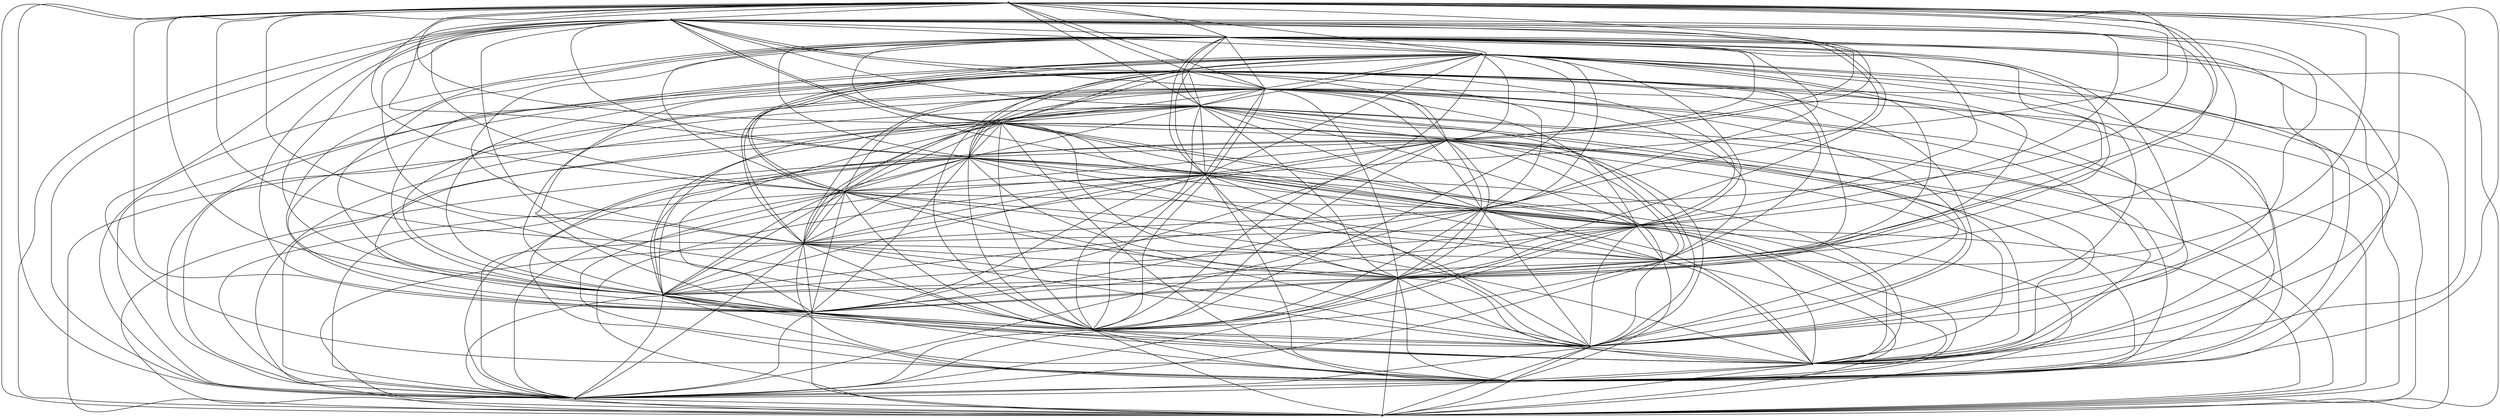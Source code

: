 graph {
  node [shape=point,comment="{\"directed\":false,\"doi\":\"10.4230/LIPIcs.GD.2024.16\",\"figure\":\"7 (3)\"}"]

  v0 [pos="939.0999149864318,1431.4577864021132"]
  v1 [pos="455.0076481675847,1401.008678465535"]
  v2 [pos="499.50124385740406,1288.6567562666714"]
  v3 [pos="499.5012438574041,1574.2562733154668"]
  v4 [pos="541.1986513037216,1618.649613640486"]
  v5 [pos="455.0076481675847,1461.9067671775874"]
  v6 [pos="541.1986513037216,1244.2635431027568"]
  v7 [pos="909.04135840047,1314.4165441555697"]
  v8 [pos="909.04135840047,1548.496612587673"]
  v9 [pos="592.6285141039139,1651.280806128904"]
  v10 [pos="711.3543115814496,1673.9247654762094"]
  v11 [pos="650.5604754630933,1192.8145417379137"]
  v12 [pos="931.4652387605888,1371.0374419593654"]
  v13 [pos="470.1557870175511,1520.8917170736472"]
  v14 [pos="931.4652387605888,1491.8757147838774"]
  v15 [pos="650.5604754630933,1670.101031066313"]
  v16 [pos="711.3543115814496,1188.9908073280174"]
  v17 [pos="470.1557870175511,1342.0214396695956"]
  v18 [pos="592.6285141039139,1211.632350614339"]
  v19 [pos="873.2374297229202,1597.765818300556"]
  v20 [pos="771.187660277574,1200.4013547108982"]
  v21 [pos="826.3038538352089,1226.330775513092"]
  v22 [pos="873.2374297229202,1265.1497545036707"]
  v23 [pos="771.187660277574,1662.5119291934489"]
  v24 [pos="826.3038538352089,1636.5825083912553"]

  v0 -- v1 [id="-1",pos="939.0999149864318,1431.4577864021132 455.0076481675847,1401.008678465535 455.0076481675847,1401.008678465535 455.0076481675847,1401.008678465535"]
  v1 -- v22 [id="-2",pos="455.0076481675847,1401.008678465535 873.2374297229202,1265.1497545036707 873.2374297229202,1265.1497545036707 873.2374297229202,1265.1497545036707"]
  v5 -- v20 [id="-3",pos="455.0076481675847,1461.9067671775874 771.187660277574,1200.4013547108982 771.187660277574,1200.4013547108982 771.187660277574,1200.4013547108982"]
  v5 -- v21 [id="-4",pos="455.0076481675847,1461.9067671775874 826.3038538352089,1226.330775513092 826.3038538352089,1226.330775513092 826.3038538352089,1226.330775513092"]
  v5 -- v16 [id="-5",pos="455.0076481675847,1461.9067671775874 711.3543115814496,1188.9908073280174 711.3543115814496,1188.9908073280174 711.3543115814496,1188.9908073280174"]
  v1 -- v13 [id="-6",pos="455.0076481675847,1401.008678465535 470.1557870175511,1520.8917170736472 470.1557870175511,1520.8917170736472 470.1557870175511,1520.8917170736472"]
  v1 -- v16 [id="-7",pos="455.0076481675847,1401.008678465535 711.3543115814496,1188.9908073280174 711.3543115814496,1188.9908073280174 711.3543115814496,1188.9908073280174"]
  v1 -- v20 [id="-8",pos="455.0076481675847,1401.008678465535 771.187660277574,1200.4013547108982 771.187660277574,1200.4013547108982 771.187660277574,1200.4013547108982"]
  v1 -- v21 [id="-9",pos="455.0076481675847,1401.008678465535 826.3038538352089,1226.330775513092 826.3038538352089,1226.330775513092 826.3038538352089,1226.330775513092"]
  v5 -- v17 [id="-10",pos="455.0076481675847,1461.9067671775874 470.1557870175511,1342.0214396695956 470.1557870175511,1342.0214396695956 470.1557870175511,1342.0214396695956"]
  v5 -- v3 [id="-11",pos="455.0076481675847,1461.9067671775874 499.5012438574041,1574.2562733154668 499.5012438574041,1574.2562733154668 499.5012438574041,1574.2562733154668"]
  v5 -- v9 [id="-12",pos="455.0076481675847,1461.9067671775874 592.6285141039139,1651.280806128904 592.6285141039139,1651.280806128904 592.6285141039139,1651.280806128904"]
  v5 -- v24 [id="-13",pos="455.0076481675847,1461.9067671775874 826.3038538352089,1636.5825083912553 826.3038538352089,1636.5825083912553 826.3038538352089,1636.5825083912553"]
  v5 -- v7 [id="-14",pos="455.0076481675847,1461.9067671775874 909.04135840047,1314.4165441555697 909.04135840047,1314.4165441555697 909.04135840047,1314.4165441555697"]
  v5 -- v10 [id="-15",pos="455.0076481675847,1461.9067671775874 711.3543115814496,1673.9247654762094 711.3543115814496,1673.9247654762094 711.3543115814496,1673.9247654762094"]
  v5 -- v23 [id="-16",pos="455.0076481675847,1461.9067671775874 771.187660277574,1662.5119291934489 771.187660277574,1662.5119291934489 771.187660277574,1662.5119291934489"]
  v5 -- v15 [id="-17",pos="455.0076481675847,1461.9067671775874 650.5604754630933,1670.101031066313 650.5604754630933,1670.101031066313 650.5604754630933,1670.101031066313"]
  v5 -- v8 [id="-18",pos="455.0076481675847,1461.9067671775874 909.04135840047,1548.496612587673 909.04135840047,1548.496612587673 909.04135840047,1548.496612587673"]
  v5 -- v6 [id="-19",pos="455.0076481675847,1461.9067671775874 541.1986513037216,1244.2635431027568 541.1986513037216,1244.2635431027568 541.1986513037216,1244.2635431027568"]
  v5 -- v14 [id="-20",pos="455.0076481675847,1461.9067671775874 931.4652387605888,1491.8757147838774 931.4652387605888,1491.8757147838774 931.4652387605888,1491.8757147838774"]
  v5 -- v4 [id="-21",pos="455.0076481675847,1461.9067671775874 541.1986513037216,1618.649613640486 541.1986513037216,1618.649613640486 541.1986513037216,1618.649613640486"]
  v5 -- v2 [id="-22",pos="455.0076481675847,1461.9067671775874 499.50124385740406,1288.6567562666714 499.50124385740406,1288.6567562666714 499.50124385740406,1288.6567562666714"]
  v5 -- v12 [id="-23",pos="455.0076481675847,1461.9067671775874 931.4652387605888,1371.0374419593654 931.4652387605888,1371.0374419593654 931.4652387605888,1371.0374419593654"]
  v5 -- v19 [id="-24",pos="455.0076481675847,1461.9067671775874 873.2374297229202,1597.765818300556 873.2374297229202,1597.765818300556 873.2374297229202,1597.765818300556"]
  v5 -- v13 [id="-25",pos="455.0076481675847,1461.9067671775874 470.1557870175511,1520.8917170736472 470.1557870175511,1520.8917170736472 470.1557870175511,1520.8917170736472"]
  v5 -- v1 [id="-26",pos="455.0076481675847,1461.9067671775874 455.0076481675847,1401.008678465535 455.0076481675847,1401.008678465535 455.0076481675847,1401.008678465535"]
  v5 -- v0 [id="-27",pos="455.0076481675847,1461.9067671775874 939.0999149864318,1431.4577864021132 939.0999149864318,1431.4577864021132 939.0999149864318,1431.4577864021132"]
  v5 -- v18 [id="-28",pos="455.0076481675847,1461.9067671775874 592.6285141039139,1211.632350614339 592.6285141039139,1211.632350614339 592.6285141039139,1211.632350614339"]
  v5 -- v22 [id="-29",pos="455.0076481675847,1461.9067671775874 873.2374297229202,1265.1497545036707 873.2374297229202,1265.1497545036707 873.2374297229202,1265.1497545036707"]
  v1 -- v4 [id="-30",pos="455.0076481675847,1401.008678465535 541.1986513037216,1618.649613640486 541.1986513037216,1618.649613640486 541.1986513037216,1618.649613640486"]
  v1 -- v2 [id="-32",pos="455.0076481675847,1401.008678465535 499.50124385740406,1288.6567562666714 499.50124385740406,1288.6567562666714 499.50124385740406,1288.6567562666714"]
  v1 -- v24 [id="-33",pos="455.0076481675847,1401.008678465535 826.3038538352089,1636.5825083912553 826.3038538352089,1636.5825083912553 826.3038538352089,1636.5825083912553"]
  v1 -- v6 [id="-34",pos="455.0076481675847,1401.008678465535 541.1986513037216,1244.2635431027568 541.1986513037216,1244.2635431027568 541.1986513037216,1244.2635431027568"]
  v1 -- v15 [id="-35",pos="455.0076481675847,1401.008678465535 650.5604754630933,1670.101031066313 650.5604754630933,1670.101031066313 650.5604754630933,1670.101031066313"]
  v1 -- v7 [id="-37",pos="455.0076481675847,1401.008678465535 909.04135840047,1314.4165441555697 909.04135840047,1314.4165441555697 909.04135840047,1314.4165441555697"]
  v1 -- v12 [id="-38",pos="455.0076481675847,1401.008678465535 931.4652387605888,1371.0374419593654 931.4652387605888,1371.0374419593654 931.4652387605888,1371.0374419593654"]
  v1 -- v23 [id="-39",pos="455.0076481675847,1401.008678465535 771.187660277574,1662.5119291934489 771.187660277574,1662.5119291934489 771.187660277574,1662.5119291934489"]
  v1 -- v8 [id="-40",pos="455.0076481675847,1401.008678465535 909.04135840047,1548.496612587673 909.04135840047,1548.496612587673 909.04135840047,1548.496612587673"]
  v1 -- v9 [id="-41",pos="455.0076481675847,1401.008678465535 592.6285141039139,1651.280806128904 592.6285141039139,1651.280806128904 592.6285141039139,1651.280806128904"]
  v1 -- v10 [id="-42",pos="455.0076481675847,1401.008678465535 711.3543115814496,1673.9247654762094 711.3543115814496,1673.9247654762094 711.3543115814496,1673.9247654762094"]
  v1 -- v3 [id="-43",pos="455.0076481675847,1401.008678465535 499.5012438574041,1574.2562733154668 499.5012438574041,1574.2562733154668 499.5012438574041,1574.2562733154668"]
  v1 -- v17 [id="-44",pos="455.0076481675847,1401.008678465535 470.1557870175511,1342.0214396695956 470.1557870175511,1342.0214396695956 470.1557870175511,1342.0214396695956"]
  v1 -- v18 [id="-45",pos="455.0076481675847,1401.008678465535 592.6285141039139,1211.632350614339 592.6285141039139,1211.632350614339 592.6285141039139,1211.632350614339"]
  v1 -- v19 [id="-46",pos="455.0076481675847,1401.008678465535 873.2374297229202,1597.765818300556 873.2374297229202,1597.765818300556 873.2374297229202,1597.765818300556"]
  v1 -- v14 [id="-47",pos="455.0076481675847,1401.008678465535 931.4652387605888,1491.8757147838774 931.4652387605888,1491.8757147838774 931.4652387605888,1491.8757147838774"]
  v5 -- v11 [id="-48",pos="455.0076481675847,1461.9067671775874 650.5604754630933,1192.8145417379137 650.5604754630933,1192.8145417379137 650.5604754630933,1192.8145417379137"]
  v1 -- v11 [id="-49",pos="455.0076481675847,1401.008678465535 650.5604754630933,1192.8145417379137 650.5604754630933,1192.8145417379137 650.5604754630933,1192.8145417379137"]
  v13 -- v21 [id="-50",pos="470.1557870175511,1520.8917170736472 826.3038538352089,1226.330775513092 826.3038538352089,1226.330775513092 826.3038538352089,1226.330775513092"]
  v13 -- v22 [id="-51",pos="470.1557870175511,1520.8917170736472 873.2374297229202,1265.1497545036707 873.2374297229202,1265.1497545036707 873.2374297229202,1265.1497545036707"]
  v17 -- v21 [id="-52",pos="470.1557870175511,1342.0214396695956 826.3038538352089,1226.330775513092 826.3038538352089,1226.330775513092 826.3038538352089,1226.330775513092"]
  v17 -- v22 [id="-53",pos="470.1557870175511,1342.0214396695956 873.2374297229202,1265.1497545036707 873.2374297229202,1265.1497545036707 873.2374297229202,1265.1497545036707"]
  v13 -- v20 [id="-54",pos="470.1557870175511,1520.8917170736472 771.187660277574,1200.4013547108982 771.187660277574,1200.4013547108982 771.187660277574,1200.4013547108982"]
  v13 -- v18 [id="-55",pos="470.1557870175511,1520.8917170736472 592.6285141039139,1211.632350614339 592.6285141039139,1211.632350614339 592.6285141039139,1211.632350614339"]
  v13 -- v17 [id="-56",pos="470.1557870175511,1520.8917170736472 470.1557870175511,1342.0214396695956 470.1557870175511,1342.0214396695956 470.1557870175511,1342.0214396695956"]
  v13 -- v8 [id="-57",pos="470.1557870175511,1520.8917170736472 909.04135840047,1548.496612587673 909.04135840047,1548.496612587673 909.04135840047,1548.496612587673"]
  v13 -- v15 [id="-58",pos="470.1557870175511,1520.8917170736472 650.5604754630933,1670.101031066313 650.5604754630933,1670.101031066313 650.5604754630933,1670.101031066313"]
  v13 -- v14 [id="-59",pos="470.1557870175511,1520.8917170736472 931.4652387605888,1491.8757147838774 931.4652387605888,1491.8757147838774 931.4652387605888,1491.8757147838774"]
  v13 -- v0 [id="-61",pos="470.1557870175511,1520.8917170736472 939.0999149864318,1431.4577864021132 939.0999149864318,1431.4577864021132 939.0999149864318,1431.4577864021132"]
  v13 -- v9 [id="-62",pos="470.1557870175511,1520.8917170736472 592.6285141039139,1651.280806128904 592.6285141039139,1651.280806128904 592.6285141039139,1651.280806128904"]
  v13 -- v16 [id="-63",pos="470.1557870175511,1520.8917170736472 711.3543115814496,1188.9908073280174 711.3543115814496,1188.9908073280174 711.3543115814496,1188.9908073280174"]
  v13 -- v3 [id="-64",pos="470.1557870175511,1520.8917170736472 499.5012438574041,1574.2562733154668 499.5012438574041,1574.2562733154668 499.5012438574041,1574.2562733154668"]
  v13 -- v23 [id="-65",pos="470.1557870175511,1520.8917170736472 771.187660277574,1662.5119291934489 771.187660277574,1662.5119291934489 771.187660277574,1662.5119291934489"]
  v13 -- v10 [id="-66",pos="470.1557870175511,1520.8917170736472 711.3543115814496,1673.9247654762094 711.3543115814496,1673.9247654762094 711.3543115814496,1673.9247654762094"]
  v13 -- v19 [id="-67",pos="470.1557870175511,1520.8917170736472 873.2374297229202,1597.765818300556 873.2374297229202,1597.765818300556 873.2374297229202,1597.765818300556"]
  v13 -- v4 [id="-68",pos="470.1557870175511,1520.8917170736472 541.1986513037216,1618.649613640486 541.1986513037216,1618.649613640486 541.1986513037216,1618.649613640486"]
  v13 -- v24 [id="-69",pos="470.1557870175511,1520.8917170736472 826.3038538352089,1636.5825083912553 826.3038538352089,1636.5825083912553 826.3038538352089,1636.5825083912553"]
  v13 -- v6 [id="-70",pos="470.1557870175511,1520.8917170736472 541.1986513037216,1244.2635431027568 541.1986513037216,1244.2635431027568 541.1986513037216,1244.2635431027568"]
  v13 -- v12 [id="-71",pos="470.1557870175511,1520.8917170736472 931.4652387605888,1371.0374419593654 931.4652387605888,1371.0374419593654 931.4652387605888,1371.0374419593654"]
  v13 -- v7 [id="-72",pos="470.1557870175511,1520.8917170736472 909.04135840047,1314.4165441555697 909.04135840047,1314.4165441555697 909.04135840047,1314.4165441555697"]
  v13 -- v2 [id="-73",pos="470.1557870175511,1520.8917170736472 499.50124385740406,1288.6567562666714 499.50124385740406,1288.6567562666714 499.50124385740406,1288.6567562666714"]
  v17 -- v0 [id="-74",pos="470.1557870175511,1342.0214396695956 939.0999149864318,1431.4577864021132 939.0999149864318,1431.4577864021132 939.0999149864318,1431.4577864021132"]
  v17 -- v8 [id="-76",pos="470.1557870175511,1342.0214396695956 909.04135840047,1548.496612587673 909.04135840047,1548.496612587673 909.04135840047,1548.496612587673"]
  v17 -- v14 [id="-77",pos="470.1557870175511,1342.0214396695956 931.4652387605888,1491.8757147838774 931.4652387605888,1491.8757147838774 931.4652387605888,1491.8757147838774"]
  v17 -- v18 [id="-78",pos="470.1557870175511,1342.0214396695956 592.6285141039139,1211.632350614339 592.6285141039139,1211.632350614339 592.6285141039139,1211.632350614339"]
  v17 -- v24 [id="-79",pos="470.1557870175511,1342.0214396695956 826.3038538352089,1636.5825083912553 826.3038538352089,1636.5825083912553 826.3038538352089,1636.5825083912553"]
  v17 -- v9 [id="-80",pos="470.1557870175511,1342.0214396695956 592.6285141039139,1651.280806128904 592.6285141039139,1651.280806128904 592.6285141039139,1651.280806128904"]
  v17 -- v19 [id="-81",pos="470.1557870175511,1342.0214396695956 873.2374297229202,1597.765818300556 873.2374297229202,1597.765818300556 873.2374297229202,1597.765818300556"]
  v17 -- v23 [id="-82",pos="470.1557870175511,1342.0214396695956 771.187660277574,1662.5119291934489 771.187660277574,1662.5119291934489 771.187660277574,1662.5119291934489"]
  v17 -- v16 [id="-83",pos="470.1557870175511,1342.0214396695956 711.3543115814496,1188.9908073280174 711.3543115814496,1188.9908073280174 711.3543115814496,1188.9908073280174"]
  v17 -- v6 [id="-84",pos="470.1557870175511,1342.0214396695956 541.1986513037216,1244.2635431027568 541.1986513037216,1244.2635431027568 541.1986513037216,1244.2635431027568"]
  v17 -- v2 [id="-85",pos="470.1557870175511,1342.0214396695956 499.50124385740406,1288.6567562666714 499.50124385740406,1288.6567562666714 499.50124385740406,1288.6567562666714"]
  v17 -- v12 [id="-86",pos="470.1557870175511,1342.0214396695956 931.4652387605888,1371.0374419593654 931.4652387605888,1371.0374419593654 931.4652387605888,1371.0374419593654"]
  v17 -- v20 [id="-87",pos="470.1557870175511,1342.0214396695956 771.187660277574,1200.4013547108982 771.187660277574,1200.4013547108982 771.187660277574,1200.4013547108982"]
  v17 -- v10 [id="-88",pos="470.1557870175511,1342.0214396695956 711.3543115814496,1673.9247654762094 711.3543115814496,1673.9247654762094 711.3543115814496,1673.9247654762094"]
  v17 -- v15 [id="-89",pos="470.1557870175511,1342.0214396695956 650.5604754630933,1670.101031066313 650.5604754630933,1670.101031066313 650.5604754630933,1670.101031066313"]
  v17 -- v3 [id="-92",pos="470.1557870175511,1342.0214396695956 499.5012438574041,1574.2562733154668 499.5012438574041,1574.2562733154668 499.5012438574041,1574.2562733154668"]
  v13 -- v11 [id="-94",pos="470.1557870175511,1520.8917170736472 650.5604754630933,1192.8145417379137 650.5604754630933,1192.8145417379137 650.5604754630933,1192.8145417379137"]
  v17 -- v11 [id="-95",pos="470.1557870175511,1342.0214396695956 650.5604754630933,1192.8145417379137 650.5604754630933,1192.8145417379137 650.5604754630933,1192.8145417379137"]
  v17 -- v4 [id="-96",pos="470.1557870175511,1342.0214396695956 541.1986513037216,1618.649613640486 541.1986513037216,1618.649613640486 541.1986513037216,1618.649613640486"]
  v17 -- v7 [id="-97",pos="470.1557870175511,1342.0214396695956 909.04135840047,1314.4165441555697 909.04135840047,1314.4165441555697 909.04135840047,1314.4165441555697"]
  v3 -- v22 [id="-98",pos="499.5012438574041,1574.2562733154668 873.2374297229202,1265.1497545036707 873.2374297229202,1265.1497545036707 873.2374297229202,1265.1497545036707"]
  v2 -- v22 [id="-99",pos="499.50124385740406,1288.6567562666714 873.2374297229202,1265.1497545036707 873.2374297229202,1265.1497545036707 873.2374297229202,1265.1497545036707"]
  v3 -- v20 [id="-100",pos="499.5012438574041,1574.2562733154668 771.187660277574,1200.4013547108982 771.187660277574,1200.4013547108982 771.187660277574,1200.4013547108982"]
  v3 -- v21 [id="-101",pos="499.5012438574041,1574.2562733154668 826.3038538352089,1226.330775513092 826.3038538352089,1226.330775513092 826.3038538352089,1226.330775513092"]
  v2 -- v20 [id="-102",pos="499.50124385740406,1288.6567562666714 771.187660277574,1200.4013547108982 771.187660277574,1200.4013547108982 771.187660277574,1200.4013547108982"]
  v2 -- v21 [id="-103",pos="499.50124385740406,1288.6567562666714 826.3038538352089,1226.330775513092 826.3038538352089,1226.330775513092 826.3038538352089,1226.330775513092"]
  v2 -- v7 [id="-106",pos="499.50124385740406,1288.6567562666714 909.04135840047,1314.4165441555697 909.04135840047,1314.4165441555697 909.04135840047,1314.4165441555697"]
  v3 -- v15 [id="-108",pos="499.5012438574041,1574.2562733154668 650.5604754630933,1670.101031066313 650.5604754630933,1670.101031066313 650.5604754630933,1670.101031066313"]
  v3 -- v16 [id="-110",pos="499.5012438574041,1574.2562733154668 711.3543115814496,1188.9908073280174 711.3543115814496,1188.9908073280174 711.3543115814496,1188.9908073280174"]
  v3 -- v23 [id="-111",pos="499.5012438574041,1574.2562733154668 771.187660277574,1662.5119291934489 771.187660277574,1662.5119291934489 771.187660277574,1662.5119291934489"]
  v3 -- v14 [id="-112",pos="499.5012438574041,1574.2562733154668 931.4652387605888,1491.8757147838774 931.4652387605888,1491.8757147838774 931.4652387605888,1491.8757147838774"]
  v3 -- v24 [id="-113",pos="499.5012438574041,1574.2562733154668 826.3038538352089,1636.5825083912553 826.3038538352089,1636.5825083912553 826.3038538352089,1636.5825083912553"]
  v3 -- v12 [id="-114",pos="499.5012438574041,1574.2562733154668 931.4652387605888,1371.0374419593654 931.4652387605888,1371.0374419593654 931.4652387605888,1371.0374419593654"]
  v3 -- v19 [id="-116",pos="499.5012438574041,1574.2562733154668 873.2374297229202,1597.765818300556 873.2374297229202,1597.765818300556 873.2374297229202,1597.765818300556"]
  v3 -- v2 [id="-117",pos="499.5012438574041,1574.2562733154668 499.50124385740406,1288.6567562666714 499.50124385740406,1288.6567562666714 499.50124385740406,1288.6567562666714"]
  v3 -- v8 [id="-118",pos="499.5012438574041,1574.2562733154668 909.04135840047,1548.496612587673 909.04135840047,1548.496612587673 909.04135840047,1548.496612587673"]
  v3 -- v6 [id="-119",pos="499.5012438574041,1574.2562733154668 541.1986513037216,1244.2635431027568 541.1986513037216,1244.2635431027568 541.1986513037216,1244.2635431027568"]
  v3 -- v4 [id="-120",pos="499.5012438574041,1574.2562733154668 541.1986513037216,1618.649613640486 541.1986513037216,1618.649613640486 541.1986513037216,1618.649613640486"]
  v3 -- v10 [id="-121",pos="499.5012438574041,1574.2562733154668 711.3543115814496,1673.9247654762094 711.3543115814496,1673.9247654762094 711.3543115814496,1673.9247654762094"]
  v3 -- v9 [id="-122",pos="499.5012438574041,1574.2562733154668 592.6285141039139,1651.280806128904 592.6285141039139,1651.280806128904 592.6285141039139,1651.280806128904"]
  v3 -- v7 [id="-123",pos="499.5012438574041,1574.2562733154668 909.04135840047,1314.4165441555697 909.04135840047,1314.4165441555697 909.04135840047,1314.4165441555697"]
  v3 -- v18 [id="-124",pos="499.5012438574041,1574.2562733154668 592.6285141039139,1211.632350614339 592.6285141039139,1211.632350614339 592.6285141039139,1211.632350614339"]
  v3 -- v0 [id="-125",pos="499.5012438574041,1574.2562733154668 939.0999149864318,1431.4577864021132 939.0999149864318,1431.4577864021132 939.0999149864318,1431.4577864021132"]
  v2 -- v4 [id="-127",pos="499.50124385740406,1288.6567562666714 541.1986513037216,1618.649613640486 541.1986513037216,1618.649613640486 541.1986513037216,1618.649613640486"]
  v2 -- v16 [id="-129",pos="499.50124385740406,1288.6567562666714 711.3543115814496,1188.9908073280174 711.3543115814496,1188.9908073280174 711.3543115814496,1188.9908073280174"]
  v2 -- v10 [id="-131",pos="499.50124385740406,1288.6567562666714 711.3543115814496,1673.9247654762094 711.3543115814496,1673.9247654762094 711.3543115814496,1673.9247654762094"]
  v2 -- v9 [id="-132",pos="499.50124385740406,1288.6567562666714 592.6285141039139,1651.280806128904 592.6285141039139,1651.280806128904 592.6285141039139,1651.280806128904"]
  v2 -- v19 [id="-133",pos="499.50124385740406,1288.6567562666714 873.2374297229202,1597.765818300556 873.2374297229202,1597.765818300556 873.2374297229202,1597.765818300556"]
  v2 -- v0 [id="-135",pos="499.50124385740406,1288.6567562666714 939.0999149864318,1431.4577864021132 939.0999149864318,1431.4577864021132 939.0999149864318,1431.4577864021132"]
  v2 -- v18 [id="-136",pos="499.50124385740406,1288.6567562666714 592.6285141039139,1211.632350614339 592.6285141039139,1211.632350614339 592.6285141039139,1211.632350614339"]
  v2 -- v6 [id="-137",pos="499.50124385740406,1288.6567562666714 541.1986513037216,1244.2635431027568 541.1986513037216,1244.2635431027568 541.1986513037216,1244.2635431027568"]
  v2 -- v24 [id="-138",pos="499.50124385740406,1288.6567562666714 826.3038538352089,1636.5825083912553 826.3038538352089,1636.5825083912553 826.3038538352089,1636.5825083912553"]
  v2 -- v14 [id="-139",pos="499.50124385740406,1288.6567562666714 931.4652387605888,1491.8757147838774 931.4652387605888,1491.8757147838774 931.4652387605888,1491.8757147838774"]
  v2 -- v12 [id="-140",pos="499.50124385740406,1288.6567562666714 931.4652387605888,1371.0374419593654 931.4652387605888,1371.0374419593654 931.4652387605888,1371.0374419593654"]
  v2 -- v8 [id="-141",pos="499.50124385740406,1288.6567562666714 909.04135840047,1548.496612587673 909.04135840047,1548.496612587673 909.04135840047,1548.496612587673"]
  v2 -- v23 [id="-142",pos="499.50124385740406,1288.6567562666714 771.187660277574,1662.5119291934489 771.187660277574,1662.5119291934489 771.187660277574,1662.5119291934489"]
  v3 -- v11 [id="-143",pos="499.5012438574041,1574.2562733154668 650.5604754630933,1192.8145417379137 650.5604754630933,1192.8145417379137 650.5604754630933,1192.8145417379137"]
  v2 -- v11 [id="-144",pos="499.50124385740406,1288.6567562666714 650.5604754630933,1192.8145417379137 650.5604754630933,1192.8145417379137 650.5604754630933,1192.8145417379137"]
  v2 -- v15 [id="-145",pos="499.50124385740406,1288.6567562666714 650.5604754630933,1670.101031066313 650.5604754630933,1670.101031066313 650.5604754630933,1670.101031066313"]
  v4 -- v21 [id="-146",pos="541.1986513037216,1618.649613640486 826.3038538352089,1226.330775513092 826.3038538352089,1226.330775513092 826.3038538352089,1226.330775513092"]
  v4 -- v22 [id="-147",pos="541.1986513037216,1618.649613640486 873.2374297229202,1265.1497545036707 873.2374297229202,1265.1497545036707 873.2374297229202,1265.1497545036707"]
  v4 -- v20 [id="-148",pos="541.1986513037216,1618.649613640486 771.187660277574,1200.4013547108982 771.187660277574,1200.4013547108982 771.187660277574,1200.4013547108982"]
  v4 -- v16 [id="-149",pos="541.1986513037216,1618.649613640486 711.3543115814496,1188.9908073280174 711.3543115814496,1188.9908073280174 711.3543115814496,1188.9908073280174"]
  v6 -- v21 [id="-151",pos="541.1986513037216,1244.2635431027568 826.3038538352089,1226.330775513092 826.3038538352089,1226.330775513092 826.3038538352089,1226.330775513092"]
  v6 -- v22 [id="-152",pos="541.1986513037216,1244.2635431027568 873.2374297229202,1265.1497545036707 873.2374297229202,1265.1497545036707 873.2374297229202,1265.1497545036707"]
  v6 -- v23 [id="-153",pos="541.1986513037216,1244.2635431027568 771.187660277574,1662.5119291934489 771.187660277574,1662.5119291934489 771.187660277574,1662.5119291934489"]
  v6 -- v24 [id="-154",pos="541.1986513037216,1244.2635431027568 826.3038538352089,1636.5825083912553 826.3038538352089,1636.5825083912553 826.3038538352089,1636.5825083912553"]
  v6 -- v20 [id="-155",pos="541.1986513037216,1244.2635431027568 771.187660277574,1200.4013547108982 771.187660277574,1200.4013547108982 771.187660277574,1200.4013547108982"]
  v6 -- v16 [id="-156",pos="541.1986513037216,1244.2635431027568 711.3543115814496,1188.9908073280174 711.3543115814496,1188.9908073280174 711.3543115814496,1188.9908073280174"]
  v6 -- v10 [id="-157",pos="541.1986513037216,1244.2635431027568 711.3543115814496,1673.9247654762094 711.3543115814496,1673.9247654762094 711.3543115814496,1673.9247654762094"]
  v4 -- v6 [id="-160",pos="541.1986513037216,1618.649613640486 541.1986513037216,1244.2635431027568 541.1986513037216,1244.2635431027568 541.1986513037216,1244.2635431027568"]
  v4 -- v7 [id="-161",pos="541.1986513037216,1618.649613640486 909.04135840047,1314.4165441555697 909.04135840047,1314.4165441555697 909.04135840047,1314.4165441555697"]
  v4 -- v18 [id="-162",pos="541.1986513037216,1618.649613640486 592.6285141039139,1211.632350614339 592.6285141039139,1211.632350614339 592.6285141039139,1211.632350614339"]
  v4 -- v19 [id="-163",pos="541.1986513037216,1618.649613640486 873.2374297229202,1597.765818300556 873.2374297229202,1597.765818300556 873.2374297229202,1597.765818300556"]
  v4 -- v24 [id="-164",pos="541.1986513037216,1618.649613640486 826.3038538352089,1636.5825083912553 826.3038538352089,1636.5825083912553 826.3038538352089,1636.5825083912553"]
  v4 -- v9 [id="-166",pos="541.1986513037216,1618.649613640486 592.6285141039139,1651.280806128904 592.6285141039139,1651.280806128904 592.6285141039139,1651.280806128904"]
  v4 -- v8 [id="-167",pos="541.1986513037216,1618.649613640486 909.04135840047,1548.496612587673 909.04135840047,1548.496612587673 909.04135840047,1548.496612587673"]
  v4 -- v12 [id="-168",pos="541.1986513037216,1618.649613640486 931.4652387605888,1371.0374419593654 931.4652387605888,1371.0374419593654 931.4652387605888,1371.0374419593654"]
  v4 -- v11 [id="-170",pos="541.1986513037216,1618.649613640486 650.5604754630933,1192.8145417379137 650.5604754630933,1192.8145417379137 650.5604754630933,1192.8145417379137"]
  v4 -- v10 [id="-172",pos="541.1986513037216,1618.649613640486 711.3543115814496,1673.9247654762094 711.3543115814496,1673.9247654762094 711.3543115814496,1673.9247654762094"]
  v4 -- v14 [id="-173",pos="541.1986513037216,1618.649613640486 931.4652387605888,1491.8757147838774 931.4652387605888,1491.8757147838774 931.4652387605888,1491.8757147838774"]
  v4 -- v23 [id="-174",pos="541.1986513037216,1618.649613640486 771.187660277574,1662.5119291934489 771.187660277574,1662.5119291934489 771.187660277574,1662.5119291934489"]
  v4 -- v15 [id="-175",pos="541.1986513037216,1618.649613640486 650.5604754630933,1670.101031066313 650.5604754630933,1670.101031066313 650.5604754630933,1670.101031066313"]
  v4 -- v0 [id="-177",pos="541.1986513037216,1618.649613640486 939.0999149864318,1431.4577864021132 939.0999149864318,1431.4577864021132 939.0999149864318,1431.4577864021132"]
  v6 -- v7 [id="-180",pos="541.1986513037216,1244.2635431027568 909.04135840047,1314.4165441555697 909.04135840047,1314.4165441555697 909.04135840047,1314.4165441555697"]
  v6 -- v9 [id="-181",pos="541.1986513037216,1244.2635431027568 592.6285141039139,1651.280806128904 592.6285141039139,1651.280806128904 592.6285141039139,1651.280806128904"]
  v6 -- v18 [id="-183",pos="541.1986513037216,1244.2635431027568 592.6285141039139,1211.632350614339 592.6285141039139,1211.632350614339 592.6285141039139,1211.632350614339"]
  v6 -- v8 [id="-185",pos="541.1986513037216,1244.2635431027568 909.04135840047,1548.496612587673 909.04135840047,1548.496612587673 909.04135840047,1548.496612587673"]
  v6 -- v14 [id="-187",pos="541.1986513037216,1244.2635431027568 931.4652387605888,1491.8757147838774 931.4652387605888,1491.8757147838774 931.4652387605888,1491.8757147838774"]
  v6 -- v15 [id="-188",pos="541.1986513037216,1244.2635431027568 650.5604754630933,1670.101031066313 650.5604754630933,1670.101031066313 650.5604754630933,1670.101031066313"]
  v6 -- v12 [id="-189",pos="541.1986513037216,1244.2635431027568 931.4652387605888,1371.0374419593654 931.4652387605888,1371.0374419593654 931.4652387605888,1371.0374419593654"]
  v6 -- v11 [id="-190",pos="541.1986513037216,1244.2635431027568 650.5604754630933,1192.8145417379137 650.5604754630933,1192.8145417379137 650.5604754630933,1192.8145417379137"]
  v6 -- v0 [id="-191",pos="541.1986513037216,1244.2635431027568 939.0999149864318,1431.4577864021132 939.0999149864318,1431.4577864021132 939.0999149864318,1431.4577864021132"]
  v6 -- v19 [id="-193",pos="541.1986513037216,1244.2635431027568 873.2374297229202,1597.765818300556 873.2374297229202,1597.765818300556 873.2374297229202,1597.765818300556"]
  v9 -- v21 [id="-194",pos="592.6285141039139,1651.280806128904 826.3038538352089,1226.330775513092 826.3038538352089,1226.330775513092 826.3038538352089,1226.330775513092"]
  v9 -- v22 [id="-197",pos="592.6285141039139,1651.280806128904 873.2374297229202,1265.1497545036707 873.2374297229202,1265.1497545036707 873.2374297229202,1265.1497545036707"]
  v9 -- v20 [id="-198",pos="592.6285141039139,1651.280806128904 771.187660277574,1200.4013547108982 771.187660277574,1200.4013547108982 771.187660277574,1200.4013547108982"]
  v18 -- v21 [id="-199",pos="592.6285141039139,1211.632350614339 826.3038538352089,1226.330775513092 826.3038538352089,1226.330775513092 826.3038538352089,1226.330775513092"]
  v18 -- v22 [id="-200",pos="592.6285141039139,1211.632350614339 873.2374297229202,1265.1497545036707 873.2374297229202,1265.1497545036707 873.2374297229202,1265.1497545036707"]
  v18 -- v24 [id="-201",pos="592.6285141039139,1211.632350614339 826.3038538352089,1636.5825083912553 826.3038538352089,1636.5825083912553 826.3038538352089,1636.5825083912553"]
  v18 -- v23 [id="-202",pos="592.6285141039139,1211.632350614339 771.187660277574,1662.5119291934489 771.187660277574,1662.5119291934489 771.187660277574,1662.5119291934489"]
  v18 -- v20 [id="-203",pos="592.6285141039139,1211.632350614339 771.187660277574,1200.4013547108982 771.187660277574,1200.4013547108982 771.187660277574,1200.4013547108982"]
  v18 -- v19 [id="-206",pos="592.6285141039139,1211.632350614339 873.2374297229202,1597.765818300556 873.2374297229202,1597.765818300556 873.2374297229202,1597.765818300556"]
  v9 -- v14 [id="-209",pos="592.6285141039139,1651.280806128904 931.4652387605888,1491.8757147838774 931.4652387605888,1491.8757147838774 931.4652387605888,1491.8757147838774"]
  v9 -- v18 [id="-211",pos="592.6285141039139,1651.280806128904 592.6285141039139,1211.632350614339 592.6285141039139,1211.632350614339 592.6285141039139,1211.632350614339"]
  v9 -- v23 [id="-212",pos="592.6285141039139,1651.280806128904 771.187660277574,1662.5119291934489 771.187660277574,1662.5119291934489 771.187660277574,1662.5119291934489"]
  v9 -- v16 [id="-213",pos="592.6285141039139,1651.280806128904 711.3543115814496,1188.9908073280174 711.3543115814496,1188.9908073280174 711.3543115814496,1188.9908073280174"]
  v9 -- v19 [id="-214",pos="592.6285141039139,1651.280806128904 873.2374297229202,1597.765818300556 873.2374297229202,1597.765818300556 873.2374297229202,1597.765818300556"]
  v9 -- v24 [id="-215",pos="592.6285141039139,1651.280806128904 826.3038538352089,1636.5825083912553 826.3038538352089,1636.5825083912553 826.3038538352089,1636.5825083912553"]
  v9 -- v0 [id="-216",pos="592.6285141039139,1651.280806128904 939.0999149864318,1431.4577864021132 939.0999149864318,1431.4577864021132 939.0999149864318,1431.4577864021132"]
  v9 -- v10 [id="-217",pos="592.6285141039139,1651.280806128904 711.3543115814496,1673.9247654762094 711.3543115814496,1673.9247654762094 711.3543115814496,1673.9247654762094"]
  v9 -- v7 [id="-218",pos="592.6285141039139,1651.280806128904 909.04135840047,1314.4165441555697 909.04135840047,1314.4165441555697 909.04135840047,1314.4165441555697"]
  v9 -- v8 [id="-219",pos="592.6285141039139,1651.280806128904 909.04135840047,1548.496612587673 909.04135840047,1548.496612587673 909.04135840047,1548.496612587673"]
  v9 -- v12 [id="-221",pos="592.6285141039139,1651.280806128904 931.4652387605888,1371.0374419593654 931.4652387605888,1371.0374419593654 931.4652387605888,1371.0374419593654"]
  v18 -- v0 [id="-226",pos="592.6285141039139,1211.632350614339 939.0999149864318,1431.4577864021132 939.0999149864318,1431.4577864021132 939.0999149864318,1431.4577864021132"]
  v18 -- v12 [id="-227",pos="592.6285141039139,1211.632350614339 931.4652387605888,1371.0374419593654 931.4652387605888,1371.0374419593654 931.4652387605888,1371.0374419593654"]
  v18 -- v8 [id="-228",pos="592.6285141039139,1211.632350614339 909.04135840047,1548.496612587673 909.04135840047,1548.496612587673 909.04135840047,1548.496612587673"]
  v18 -- v14 [id="-230",pos="592.6285141039139,1211.632350614339 931.4652387605888,1491.8757147838774 931.4652387605888,1491.8757147838774 931.4652387605888,1491.8757147838774"]
  v18 -- v7 [id="-231",pos="592.6285141039139,1211.632350614339 909.04135840047,1314.4165441555697 909.04135840047,1314.4165441555697 909.04135840047,1314.4165441555697"]
  v18 -- v10 [id="-232",pos="592.6285141039139,1211.632350614339 711.3543115814496,1673.9247654762094 711.3543115814496,1673.9247654762094 711.3543115814496,1673.9247654762094"]
  v18 -- v16 [id="-233",pos="592.6285141039139,1211.632350614339 711.3543115814496,1188.9908073280174 711.3543115814496,1188.9908073280174 711.3543115814496,1188.9908073280174"]
  v9 -- v11 [id="-238",pos="592.6285141039139,1651.280806128904 650.5604754630933,1192.8145417379137 650.5604754630933,1192.8145417379137 650.5604754630933,1192.8145417379137"]
  v9 -- v15 [id="-239",pos="592.6285141039139,1651.280806128904 650.5604754630933,1670.101031066313 650.5604754630933,1670.101031066313 650.5604754630933,1670.101031066313"]
  v18 -- v11 [id="-240",pos="592.6285141039139,1211.632350614339 650.5604754630933,1192.8145417379137 650.5604754630933,1192.8145417379137 650.5604754630933,1192.8145417379137"]
  v18 -- v15 [id="-241",pos="592.6285141039139,1211.632350614339 650.5604754630933,1670.101031066313 650.5604754630933,1670.101031066313 650.5604754630933,1670.101031066313"]
  v15 -- v21 [id="-242",pos="650.5604754630933,1670.101031066313 826.3038538352089,1226.330775513092 826.3038538352089,1226.330775513092 826.3038538352089,1226.330775513092"]
  v15 -- v22 [id="-243",pos="650.5604754630933,1670.101031066313 873.2374297229202,1265.1497545036707 873.2374297229202,1265.1497545036707 873.2374297229202,1265.1497545036707"]
  v15 -- v20 [id="-245",pos="650.5604754630933,1670.101031066313 771.187660277574,1200.4013547108982 771.187660277574,1200.4013547108982 771.187660277574,1200.4013547108982"]
  v15 -- v16 [id="-246",pos="650.5604754630933,1670.101031066313 711.3543115814496,1188.9908073280174 711.3543115814496,1188.9908073280174 711.3543115814496,1188.9908073280174"]
  v15 -- v7 [id="-248",pos="650.5604754630933,1670.101031066313 909.04135840047,1314.4165441555697 909.04135840047,1314.4165441555697 909.04135840047,1314.4165441555697"]
  v15 -- v0 [id="-252",pos="650.5604754630933,1670.101031066313 939.0999149864318,1431.4577864021132 939.0999149864318,1431.4577864021132 939.0999149864318,1431.4577864021132"]
  v15 -- v12 [id="-253",pos="650.5604754630933,1670.101031066313 931.4652387605888,1371.0374419593654 931.4652387605888,1371.0374419593654 931.4652387605888,1371.0374419593654"]
  v15 -- v23 [id="-254",pos="650.5604754630933,1670.101031066313 771.187660277574,1662.5119291934489 771.187660277574,1662.5119291934489 771.187660277574,1662.5119291934489"]
  v15 -- v19 [id="-256",pos="650.5604754630933,1670.101031066313 873.2374297229202,1597.765818300556 873.2374297229202,1597.765818300556 873.2374297229202,1597.765818300556"]
  v15 -- v14 [id="-258",pos="650.5604754630933,1670.101031066313 931.4652387605888,1491.8757147838774 931.4652387605888,1491.8757147838774 931.4652387605888,1491.8757147838774"]
  v15 -- v11 [id="-259",pos="650.5604754630933,1670.101031066313 650.5604754630933,1192.8145417379137 650.5604754630933,1192.8145417379137 650.5604754630933,1192.8145417379137"]
  v15 -- v8 [id="-260",pos="650.5604754630933,1670.101031066313 909.04135840047,1548.496612587673 909.04135840047,1548.496612587673 909.04135840047,1548.496612587673"]
  v15 -- v24 [id="-263",pos="650.5604754630933,1670.101031066313 826.3038538352089,1636.5825083912553 826.3038538352089,1636.5825083912553 826.3038538352089,1636.5825083912553"]
  v11 -- v21 [id="-265",pos="650.5604754630933,1192.8145417379137 826.3038538352089,1226.330775513092 826.3038538352089,1226.330775513092 826.3038538352089,1226.330775513092"]
  v11 -- v8 [id="-268",pos="650.5604754630933,1192.8145417379137 909.04135840047,1548.496612587673 909.04135840047,1548.496612587673 909.04135840047,1548.496612587673"]
  v11 -- v22 [id="-269",pos="650.5604754630933,1192.8145417379137 873.2374297229202,1265.1497545036707 873.2374297229202,1265.1497545036707 873.2374297229202,1265.1497545036707"]
  v11 -- v12 [id="-271",pos="650.5604754630933,1192.8145417379137 931.4652387605888,1371.0374419593654 931.4652387605888,1371.0374419593654 931.4652387605888,1371.0374419593654"]
  v11 -- v10 [id="-272",pos="650.5604754630933,1192.8145417379137 711.3543115814496,1673.9247654762094 711.3543115814496,1673.9247654762094 711.3543115814496,1673.9247654762094"]
  v11 -- v0 [id="-275",pos="650.5604754630933,1192.8145417379137 939.0999149864318,1431.4577864021132 939.0999149864318,1431.4577864021132 939.0999149864318,1431.4577864021132"]
  v11 -- v20 [id="-276",pos="650.5604754630933,1192.8145417379137 771.187660277574,1200.4013547108982 771.187660277574,1200.4013547108982 771.187660277574,1200.4013547108982"]
  v11 -- v7 [id="-277",pos="650.5604754630933,1192.8145417379137 909.04135840047,1314.4165441555697 909.04135840047,1314.4165441555697 909.04135840047,1314.4165441555697"]
  v11 -- v24 [id="-278",pos="650.5604754630933,1192.8145417379137 826.3038538352089,1636.5825083912553 826.3038538352089,1636.5825083912553 826.3038538352089,1636.5825083912553"]
  v11 -- v19 [id="-283",pos="650.5604754630933,1192.8145417379137 873.2374297229202,1597.765818300556 873.2374297229202,1597.765818300556 873.2374297229202,1597.765818300556"]
  v11 -- v23 [id="-285",pos="650.5604754630933,1192.8145417379137 771.187660277574,1662.5119291934489 771.187660277574,1662.5119291934489 771.187660277574,1662.5119291934489"]
  v11 -- v16 [id="-287",pos="650.5604754630933,1192.8145417379137 711.3543115814496,1188.9908073280174 711.3543115814496,1188.9908073280174 711.3543115814496,1188.9908073280174"]
  v11 -- v14 [id="-288",pos="650.5604754630933,1192.8145417379137 931.4652387605888,1491.8757147838774 931.4652387605888,1491.8757147838774 931.4652387605888,1491.8757147838774"]
  v10 -- v21 [id="-289",pos="711.3543115814496,1673.9247654762094 826.3038538352089,1226.330775513092 826.3038538352089,1226.330775513092 826.3038538352089,1226.330775513092"]
  v10 -- v22 [id="-290",pos="711.3543115814496,1673.9247654762094 873.2374297229202,1265.1497545036707 873.2374297229202,1265.1497545036707 873.2374297229202,1265.1497545036707"]
  v10 -- v19 [id="-291",pos="711.3543115814496,1673.9247654762094 873.2374297229202,1597.765818300556 873.2374297229202,1597.765818300556 873.2374297229202,1597.765818300556"]
  v10 -- v23 [id="-292",pos="711.3543115814496,1673.9247654762094 771.187660277574,1662.5119291934489 771.187660277574,1662.5119291934489 771.187660277574,1662.5119291934489"]
  v10 -- v16 [id="-293",pos="711.3543115814496,1673.9247654762094 711.3543115814496,1188.9908073280174 711.3543115814496,1188.9908073280174 711.3543115814496,1188.9908073280174"]
  v10 -- v0 [id="-295",pos="711.3543115814496,1673.9247654762094 939.0999149864318,1431.4577864021132 939.0999149864318,1431.4577864021132 939.0999149864318,1431.4577864021132"]
  v10 -- v12 [id="-297",pos="711.3543115814496,1673.9247654762094 931.4652387605888,1371.0374419593654 931.4652387605888,1371.0374419593654 931.4652387605888,1371.0374419593654"]
  v10 -- v8 [id="-298",pos="711.3543115814496,1673.9247654762094 909.04135840047,1548.496612587673 909.04135840047,1548.496612587673 909.04135840047,1548.496612587673"]
  v10 -- v20 [id="-301",pos="711.3543115814496,1673.9247654762094 771.187660277574,1200.4013547108982 771.187660277574,1200.4013547108982 771.187660277574,1200.4013547108982"]
  v10 -- v14 [id="-302",pos="711.3543115814496,1673.9247654762094 931.4652387605888,1491.8757147838774 931.4652387605888,1491.8757147838774 931.4652387605888,1491.8757147838774"]
  v10 -- v7 [id="-303",pos="711.3543115814496,1673.9247654762094 909.04135840047,1314.4165441555697 909.04135840047,1314.4165441555697 909.04135840047,1314.4165441555697"]
  v10 -- v24 [id="-307",pos="711.3543115814496,1673.9247654762094 826.3038538352089,1636.5825083912553 826.3038538352089,1636.5825083912553 826.3038538352089,1636.5825083912553"]
  v16 -- v24 [id="-311",pos="711.3543115814496,1188.9908073280174 826.3038538352089,1636.5825083912553 826.3038538352089,1636.5825083912553 826.3038538352089,1636.5825083912553"]
  v16 -- v0 [id="-312",pos="711.3543115814496,1188.9908073280174 939.0999149864318,1431.4577864021132 939.0999149864318,1431.4577864021132 939.0999149864318,1431.4577864021132"]
  v16 -- v23 [id="-313",pos="711.3543115814496,1188.9908073280174 771.187660277574,1662.5119291934489 771.187660277574,1662.5119291934489 771.187660277574,1662.5119291934489"]
  v16 -- v20 [id="-314",pos="711.3543115814496,1188.9908073280174 771.187660277574,1200.4013547108982 771.187660277574,1200.4013547108982 771.187660277574,1200.4013547108982"]
  v16 -- v14 [id="-315",pos="711.3543115814496,1188.9908073280174 931.4652387605888,1491.8757147838774 931.4652387605888,1491.8757147838774 931.4652387605888,1491.8757147838774"]
  v16 -- v7 [id="-320",pos="711.3543115814496,1188.9908073280174 909.04135840047,1314.4165441555697 909.04135840047,1314.4165441555697 909.04135840047,1314.4165441555697"]
  v16 -- v8 [id="-324",pos="711.3543115814496,1188.9908073280174 909.04135840047,1548.496612587673 909.04135840047,1548.496612587673 909.04135840047,1548.496612587673"]
  v16 -- v12 [id="-325",pos="711.3543115814496,1188.9908073280174 931.4652387605888,1371.0374419593654 931.4652387605888,1371.0374419593654 931.4652387605888,1371.0374419593654"]
  v16 -- v22 [id="-326",pos="711.3543115814496,1188.9908073280174 873.2374297229202,1265.1497545036707 873.2374297229202,1265.1497545036707 873.2374297229202,1265.1497545036707"]
  v16 -- v21 [id="-328",pos="711.3543115814496,1188.9908073280174 826.3038538352089,1226.330775513092 826.3038538352089,1226.330775513092 826.3038538352089,1226.330775513092"]
  v16 -- v19 [id="-330",pos="711.3543115814496,1188.9908073280174 873.2374297229202,1597.765818300556 873.2374297229202,1597.765818300556 873.2374297229202,1597.765818300556"]
  v23 -- v24 [id="-336",pos="771.187660277574,1662.5119291934489 826.3038538352089,1636.5825083912553 826.3038538352089,1636.5825083912553 826.3038538352089,1636.5825083912553"]
  v23 -- v0 [id="-337",pos="771.187660277574,1662.5119291934489 939.0999149864318,1431.4577864021132 939.0999149864318,1431.4577864021132 939.0999149864318,1431.4577864021132"]
  v23 -- v21 [id="-340",pos="771.187660277574,1662.5119291934489 826.3038538352089,1226.330775513092 826.3038538352089,1226.330775513092 826.3038538352089,1226.330775513092"]
  v23 -- v20 [id="-341",pos="771.187660277574,1662.5119291934489 771.187660277574,1200.4013547108982 771.187660277574,1200.4013547108982 771.187660277574,1200.4013547108982"]
  v23 -- v8 [id="-342",pos="771.187660277574,1662.5119291934489 909.04135840047,1548.496612587673 909.04135840047,1548.496612587673 909.04135840047,1548.496612587673"]
  v23 -- v14 [id="-343",pos="771.187660277574,1662.5119291934489 931.4652387605888,1491.8757147838774 931.4652387605888,1491.8757147838774 931.4652387605888,1491.8757147838774"]
  v23 -- v19 [id="-344",pos="771.187660277574,1662.5119291934489 873.2374297229202,1597.765818300556 873.2374297229202,1597.765818300556 873.2374297229202,1597.765818300556"]
  v23 -- v22 [id="-346",pos="771.187660277574,1662.5119291934489 873.2374297229202,1265.1497545036707 873.2374297229202,1265.1497545036707 873.2374297229202,1265.1497545036707"]
  v23 -- v12 [id="-347",pos="771.187660277574,1662.5119291934489 931.4652387605888,1371.0374419593654 931.4652387605888,1371.0374419593654 931.4652387605888,1371.0374419593654"]
  v20 -- v8 [id="-351",pos="771.187660277574,1200.4013547108982 909.04135840047,1548.496612587673 909.04135840047,1548.496612587673 909.04135840047,1548.496612587673"]
  v20 -- v14 [id="-354",pos="771.187660277574,1200.4013547108982 931.4652387605888,1491.8757147838774 931.4652387605888,1491.8757147838774 931.4652387605888,1491.8757147838774"]
  v20 -- v22 [id="-357",pos="771.187660277574,1200.4013547108982 873.2374297229202,1265.1497545036707 873.2374297229202,1265.1497545036707 873.2374297229202,1265.1497545036707"]
  v20 -- v21 [id="-358",pos="771.187660277574,1200.4013547108982 826.3038538352089,1226.330775513092 826.3038538352089,1226.330775513092 826.3038538352089,1226.330775513092"]
  v20 -- v0 [id="-360",pos="771.187660277574,1200.4013547108982 939.0999149864318,1431.4577864021132 939.0999149864318,1431.4577864021132 939.0999149864318,1431.4577864021132"]
  v20 -- v24 [id="-362",pos="771.187660277574,1200.4013547108982 826.3038538352089,1636.5825083912553 826.3038538352089,1636.5825083912553 826.3038538352089,1636.5825083912553"]
  v20 -- v19 [id="-364",pos="771.187660277574,1200.4013547108982 873.2374297229202,1597.765818300556 873.2374297229202,1597.765818300556 873.2374297229202,1597.765818300556"]
  v20 -- v7 [id="-368",pos="771.187660277574,1200.4013547108982 909.04135840047,1314.4165441555697 909.04135840047,1314.4165441555697 909.04135840047,1314.4165441555697"]
  v20 -- v12 [id="-369",pos="771.187660277574,1200.4013547108982 931.4652387605888,1371.0374419593654 931.4652387605888,1371.0374419593654 931.4652387605888,1371.0374419593654"]
  v23 -- v7 [id="-380",pos="771.187660277574,1662.5119291934489 909.04135840047,1314.4165441555697 909.04135840047,1314.4165441555697 909.04135840047,1314.4165441555697"]
  v24 -- v19 [id="-384",pos="826.3038538352089,1636.5825083912553 873.2374297229202,1597.765818300556 873.2374297229202,1597.765818300556 873.2374297229202,1597.765818300556"]
  v24 -- v0 [id="-388",pos="826.3038538352089,1636.5825083912553 939.0999149864318,1431.4577864021132 939.0999149864318,1431.4577864021132 939.0999149864318,1431.4577864021132"]
  v24 -- v21 [id="-389",pos="826.3038538352089,1636.5825083912553 826.3038538352089,1226.330775513092 826.3038538352089,1226.330775513092 826.3038538352089,1226.330775513092"]
  v24 -- v22 [id="-390",pos="826.3038538352089,1636.5825083912553 873.2374297229202,1265.1497545036707 873.2374297229202,1265.1497545036707 873.2374297229202,1265.1497545036707"]
  v24 -- v14 [id="-391",pos="826.3038538352089,1636.5825083912553 931.4652387605888,1491.8757147838774 931.4652387605888,1491.8757147838774 931.4652387605888,1491.8757147838774"]
  v24 -- v12 [id="-392",pos="826.3038538352089,1636.5825083912553 931.4652387605888,1371.0374419593654 931.4652387605888,1371.0374419593654 931.4652387605888,1371.0374419593654"]
  v24 -- v8 [id="-394",pos="826.3038538352089,1636.5825083912553 909.04135840047,1548.496612587673 909.04135840047,1548.496612587673 909.04135840047,1548.496612587673"]
  v21 -- v8 [id="-404",pos="826.3038538352089,1226.330775513092 909.04135840047,1548.496612587673 909.04135840047,1548.496612587673 909.04135840047,1548.496612587673"]
  v21 -- v12 [id="-406",pos="826.3038538352089,1226.330775513092 931.4652387605888,1371.0374419593654 931.4652387605888,1371.0374419593654 931.4652387605888,1371.0374419593654"]
  v21 -- v0 [id="-411",pos="826.3038538352089,1226.330775513092 939.0999149864318,1431.4577864021132 939.0999149864318,1431.4577864021132 939.0999149864318,1431.4577864021132"]
  v21 -- v19 [id="-413",pos="826.3038538352089,1226.330775513092 873.2374297229202,1597.765818300556 873.2374297229202,1597.765818300556 873.2374297229202,1597.765818300556"]
  v21 -- v7 [id="-415",pos="826.3038538352089,1226.330775513092 909.04135840047,1314.4165441555697 909.04135840047,1314.4165441555697 909.04135840047,1314.4165441555697"]
  v21 -- v22 [id="-416",pos="826.3038538352089,1226.330775513092 873.2374297229202,1265.1497545036707 873.2374297229202,1265.1497545036707 873.2374297229202,1265.1497545036707"]
  v21 -- v14 [id="-421",pos="826.3038538352089,1226.330775513092 931.4652387605888,1491.8757147838774 931.4652387605888,1491.8757147838774 931.4652387605888,1491.8757147838774"]
  v24 -- v7 [id="-427",pos="826.3038538352089,1636.5825083912553 909.04135840047,1314.4165441555697 909.04135840047,1314.4165441555697 909.04135840047,1314.4165441555697"]
  v19 -- v22 [id="-433",pos="873.2374297229202,1597.765818300556 873.2374297229202,1265.1497545036707 873.2374297229202,1265.1497545036707 873.2374297229202,1265.1497545036707"]
  v19 -- v14 [id="-438",pos="873.2374297229202,1597.765818300556 931.4652387605888,1491.8757147838774 931.4652387605888,1491.8757147838774 931.4652387605888,1491.8757147838774"]
  v19 -- v8 [id="-439",pos="873.2374297229202,1597.765818300556 909.04135840047,1548.496612587673 909.04135840047,1548.496612587673 909.04135840047,1548.496612587673"]
  v19 -- v0 [id="-442",pos="873.2374297229202,1597.765818300556 939.0999149864318,1431.4577864021132 939.0999149864318,1431.4577864021132 939.0999149864318,1431.4577864021132"]
  v19 -- v12 [id="-443",pos="873.2374297229202,1597.765818300556 931.4652387605888,1371.0374419593654 931.4652387605888,1371.0374419593654 931.4652387605888,1371.0374419593654"]
  v22 -- v0 [id="-449",pos="873.2374297229202,1265.1497545036707 939.0999149864318,1431.4577864021132 939.0999149864318,1431.4577864021132 939.0999149864318,1431.4577864021132"]
  v22 -- v8 [id="-451",pos="873.2374297229202,1265.1497545036707 909.04135840047,1548.496612587673 909.04135840047,1548.496612587673 909.04135840047,1548.496612587673"]
  v22 -- v7 [id="-454",pos="873.2374297229202,1265.1497545036707 909.04135840047,1314.4165441555697 909.04135840047,1314.4165441555697 909.04135840047,1314.4165441555697"]
  v22 -- v12 [id="-457",pos="873.2374297229202,1265.1497545036707 931.4652387605888,1371.0374419593654 931.4652387605888,1371.0374419593654 931.4652387605888,1371.0374419593654"]
  v22 -- v14 [id="-462",pos="873.2374297229202,1265.1497545036707 931.4652387605888,1491.8757147838774 931.4652387605888,1491.8757147838774 931.4652387605888,1491.8757147838774"]
  v19 -- v7 [id="-468",pos="873.2374297229202,1597.765818300556 909.04135840047,1314.4165441555697 909.04135840047,1314.4165441555697 909.04135840047,1314.4165441555697"]
  v8 -- v12 [id="-495",pos="909.04135840047,1548.496612587673 931.4652387605888,1371.0374419593654 931.4652387605888,1371.0374419593654 931.4652387605888,1371.0374419593654"]
  v8 -- v0 [id="-498",pos="909.04135840047,1548.496612587673 939.0999149864318,1431.4577864021132 939.0999149864318,1431.4577864021132 939.0999149864318,1431.4577864021132"]
  v8 -- v7 [id="-501",pos="909.04135840047,1548.496612587673 909.04135840047,1314.4165441555697 909.04135840047,1314.4165441555697 909.04135840047,1314.4165441555697"]
  v8 -- v14 [id="-502",pos="909.04135840047,1548.496612587673 931.4652387605888,1491.8757147838774 931.4652387605888,1491.8757147838774 931.4652387605888,1491.8757147838774"]
  v7 -- v12 [id="-511",pos="909.04135840047,1314.4165441555697 931.4652387605888,1371.0374419593654 931.4652387605888,1371.0374419593654 931.4652387605888,1371.0374419593654"]
  v7 -- v0 [id="-514",pos="909.04135840047,1314.4165441555697 939.0999149864318,1431.4577864021132 939.0999149864318,1431.4577864021132 939.0999149864318,1431.4577864021132"]
  v7 -- v14 [id="-521",pos="909.04135840047,1314.4165441555697 931.4652387605888,1491.8757147838774 931.4652387605888,1491.8757147838774 931.4652387605888,1491.8757147838774"]
  v14 -- v0 [id="-545",pos="931.4652387605888,1491.8757147838774 939.0999149864318,1431.4577864021132 939.0999149864318,1431.4577864021132 939.0999149864318,1431.4577864021132"]
  v14 -- v12 [id="-555",pos="931.4652387605888,1491.8757147838774 931.4652387605888,1371.0374419593654 931.4652387605888,1371.0374419593654 931.4652387605888,1371.0374419593654"]
  v12 -- v0 [id="-563",pos="931.4652387605888,1371.0374419593654 939.0999149864318,1431.4577864021132 939.0999149864318,1431.4577864021132 939.0999149864318,1431.4577864021132"]
}